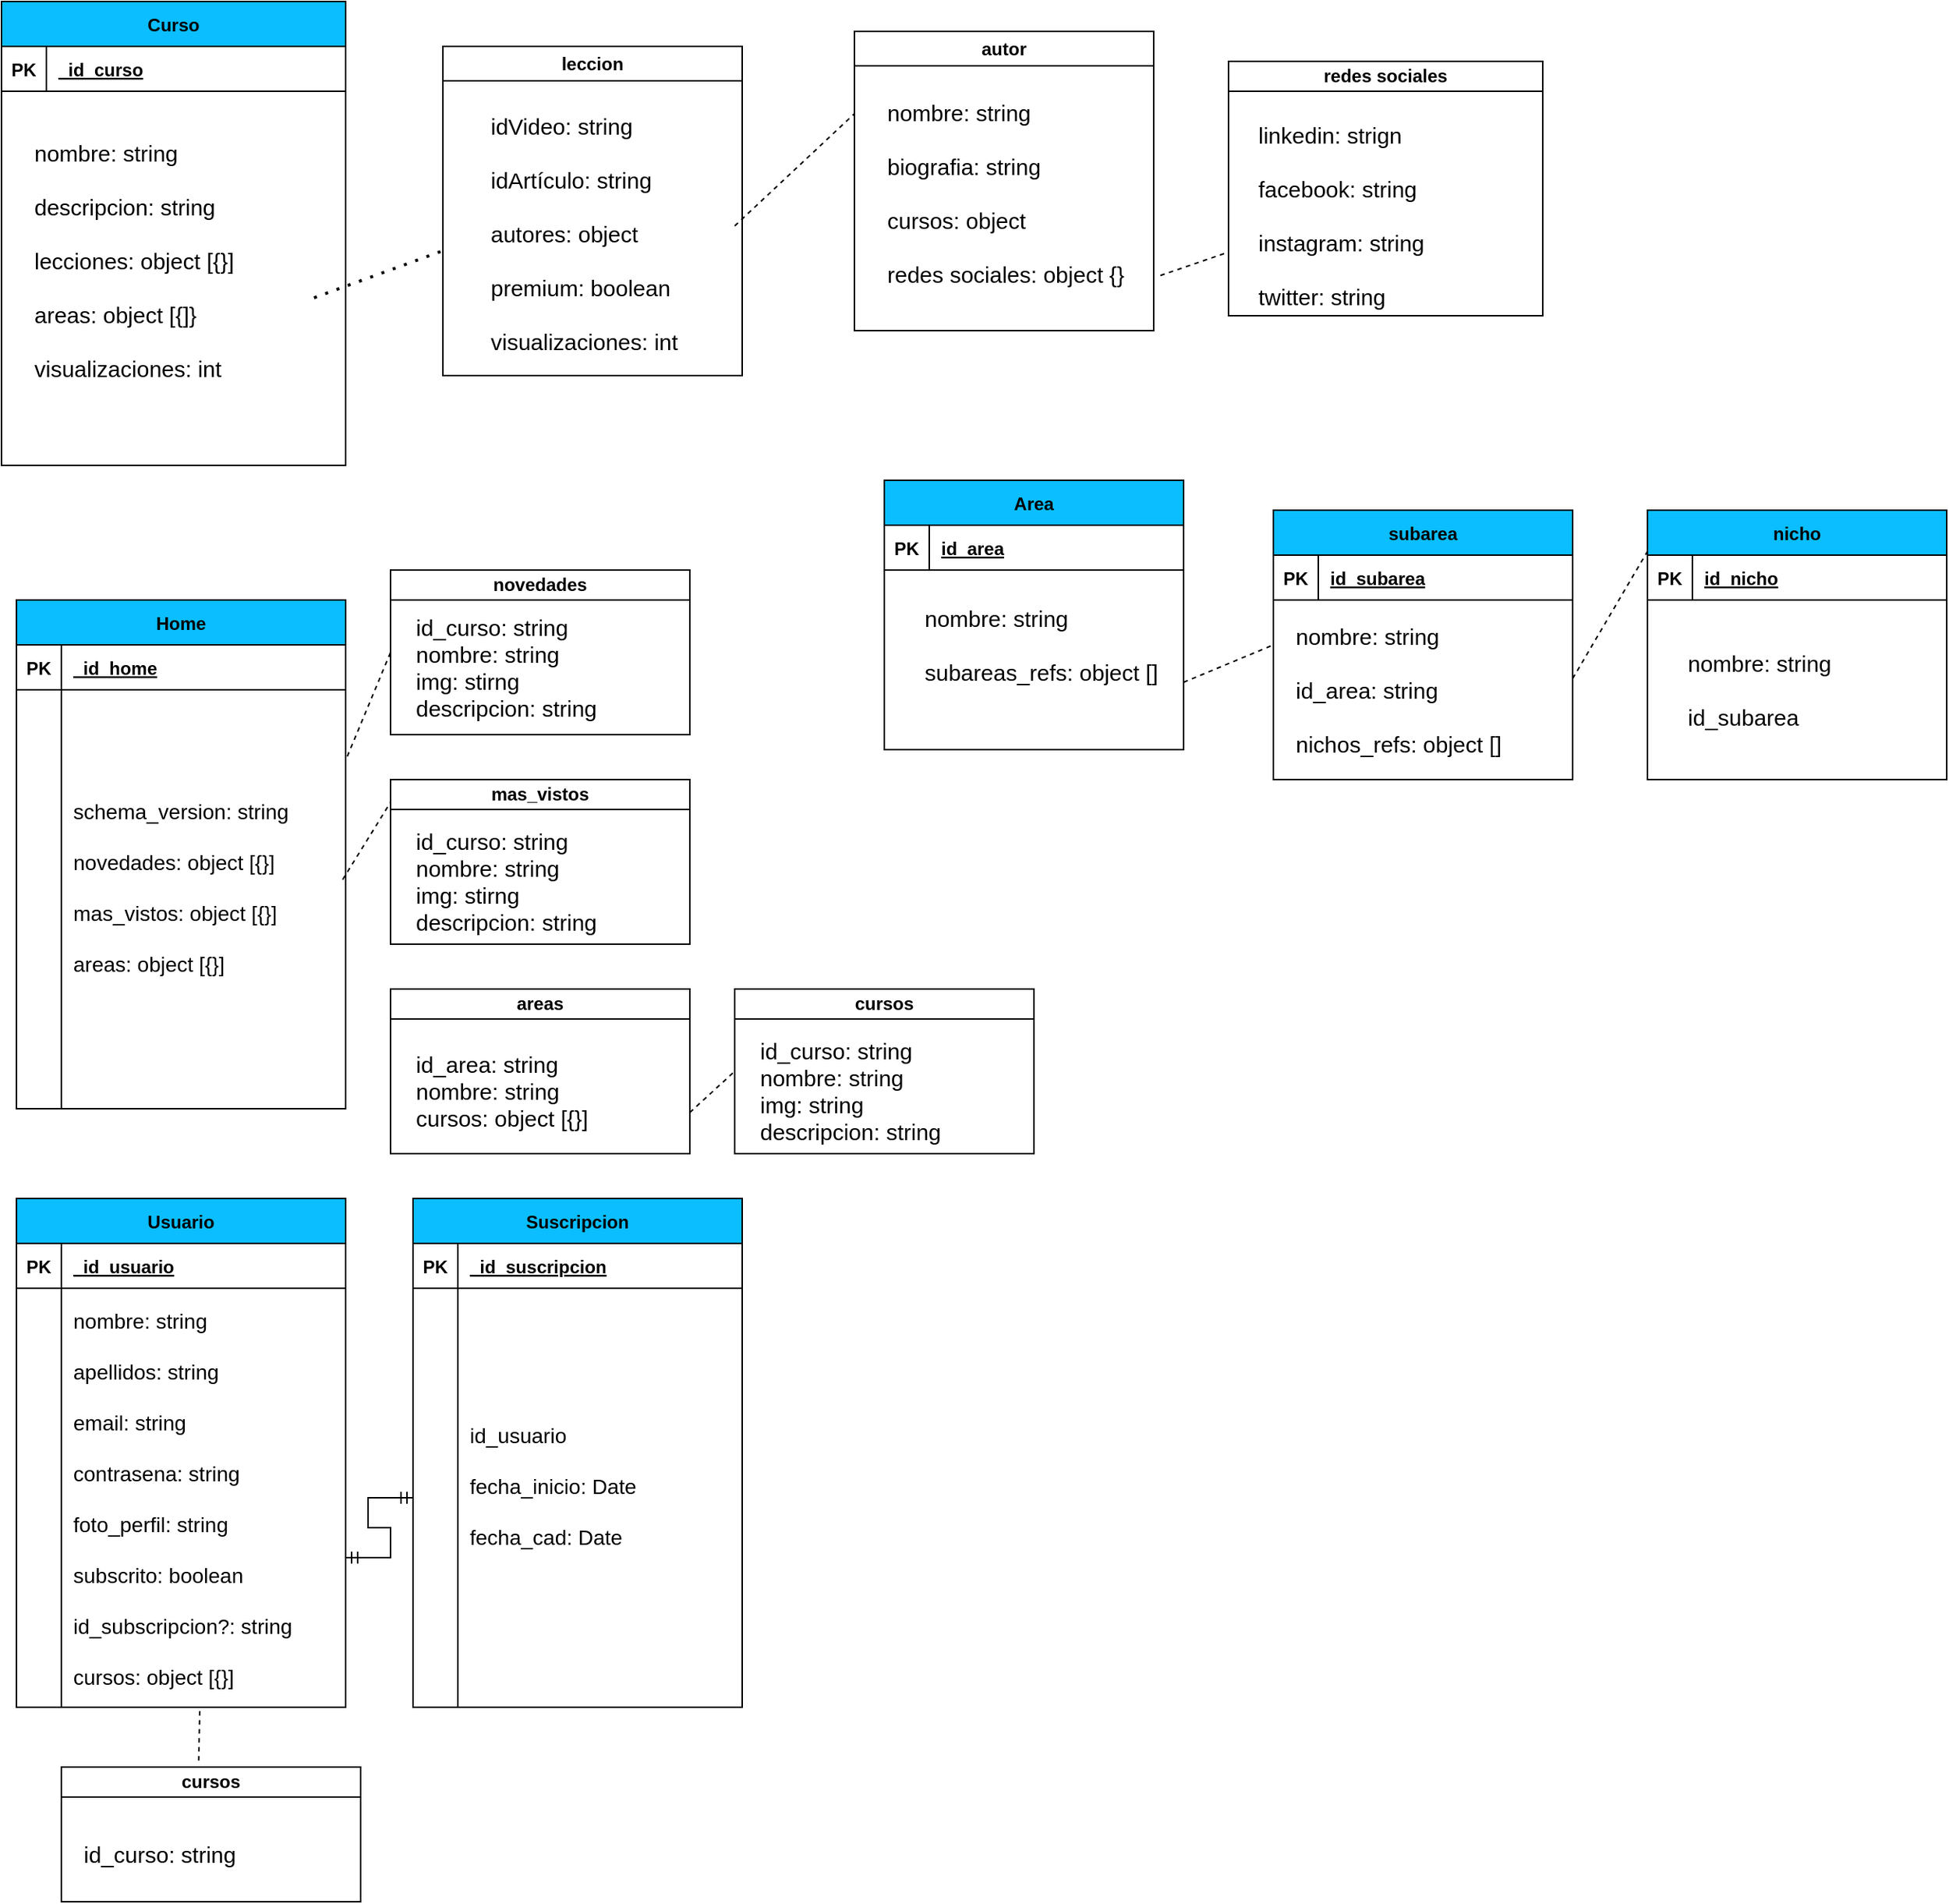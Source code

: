 <mxfile version="21.5.0" type="github">
  <diagram id="R2lEEEUBdFMjLlhIrx00" name="Page-1">
    <mxGraphModel dx="1235" dy="666" grid="1" gridSize="10" guides="1" tooltips="1" connect="1" arrows="1" fold="1" page="1" pageScale="1" pageWidth="850" pageHeight="1100" math="0" shadow="0" extFonts="Permanent Marker^https://fonts.googleapis.com/css?family=Permanent+Marker">
      <root>
        <mxCell id="0" />
        <mxCell id="1" parent="0" />
        <mxCell id="C-vyLk0tnHw3VtMMgP7b-23" value="Home" style="shape=table;startSize=30;container=1;collapsible=1;childLayout=tableLayout;fixedRows=1;rowLines=0;fontStyle=1;align=center;resizeLast=1;fillColor=#0ABEFF;" parent="1" vertex="1">
          <mxGeometry x="40" y="460" width="220" height="340" as="geometry" />
        </mxCell>
        <mxCell id="C-vyLk0tnHw3VtMMgP7b-24" value="" style="shape=partialRectangle;collapsible=0;dropTarget=0;pointerEvents=0;fillColor=none;points=[[0,0.5],[1,0.5]];portConstraint=eastwest;top=0;left=0;right=0;bottom=1;" parent="C-vyLk0tnHw3VtMMgP7b-23" vertex="1">
          <mxGeometry y="30" width="220" height="30" as="geometry" />
        </mxCell>
        <mxCell id="C-vyLk0tnHw3VtMMgP7b-25" value="PK" style="shape=partialRectangle;overflow=hidden;connectable=0;fillColor=none;top=0;left=0;bottom=0;right=0;fontStyle=1;" parent="C-vyLk0tnHw3VtMMgP7b-24" vertex="1">
          <mxGeometry width="30" height="30" as="geometry">
            <mxRectangle width="30" height="30" as="alternateBounds" />
          </mxGeometry>
        </mxCell>
        <mxCell id="C-vyLk0tnHw3VtMMgP7b-26" value="_id_home" style="shape=partialRectangle;overflow=hidden;connectable=0;fillColor=none;top=0;left=0;bottom=0;right=0;align=left;spacingLeft=6;fontStyle=5;" parent="C-vyLk0tnHw3VtMMgP7b-24" vertex="1">
          <mxGeometry x="30" width="190" height="30" as="geometry">
            <mxRectangle width="190" height="30" as="alternateBounds" />
          </mxGeometry>
        </mxCell>
        <mxCell id="C-vyLk0tnHw3VtMMgP7b-27" value="" style="shape=partialRectangle;collapsible=0;dropTarget=0;pointerEvents=0;fillColor=none;points=[[0,0.5],[1,0.5]];portConstraint=eastwest;top=0;left=0;right=0;bottom=0;" parent="C-vyLk0tnHw3VtMMgP7b-23" vertex="1">
          <mxGeometry y="60" width="220" height="280" as="geometry" />
        </mxCell>
        <mxCell id="C-vyLk0tnHw3VtMMgP7b-28" value="" style="shape=partialRectangle;overflow=hidden;connectable=0;fillColor=none;top=0;left=0;bottom=0;right=0;" parent="C-vyLk0tnHw3VtMMgP7b-27" vertex="1">
          <mxGeometry width="30" height="280" as="geometry">
            <mxRectangle width="30" height="280" as="alternateBounds" />
          </mxGeometry>
        </mxCell>
        <mxCell id="C-vyLk0tnHw3VtMMgP7b-29" value="schema_version: string&#xa;&#xa;novedades: object [{}]&#xa;&#xa;mas_vistos: object [{}]&#xa;&#xa;areas: object [{}]&#xa;" style="shape=partialRectangle;overflow=hidden;connectable=0;fillColor=none;top=0;left=0;bottom=0;right=0;align=left;spacingLeft=6;fontSize=14;" parent="C-vyLk0tnHw3VtMMgP7b-27" vertex="1">
          <mxGeometry x="30" width="190" height="280" as="geometry">
            <mxRectangle width="190" height="280" as="alternateBounds" />
          </mxGeometry>
        </mxCell>
        <mxCell id="8qSi8cnWLBB3AgYu86RJ-1" value="Curso" style="shape=table;startSize=30;container=1;collapsible=1;childLayout=tableLayout;fixedRows=1;rowLines=0;fontStyle=1;align=center;resizeLast=1;fillColor=#0ABEFF;" vertex="1" parent="1">
          <mxGeometry x="30" y="60" width="230" height="310" as="geometry" />
        </mxCell>
        <mxCell id="8qSi8cnWLBB3AgYu86RJ-2" value="" style="shape=partialRectangle;collapsible=0;dropTarget=0;pointerEvents=0;fillColor=none;points=[[0,0.5],[1,0.5]];portConstraint=eastwest;top=0;left=0;right=0;bottom=1;" vertex="1" parent="8qSi8cnWLBB3AgYu86RJ-1">
          <mxGeometry y="30" width="230" height="30" as="geometry" />
        </mxCell>
        <mxCell id="8qSi8cnWLBB3AgYu86RJ-3" value="PK" style="shape=partialRectangle;overflow=hidden;connectable=0;fillColor=none;top=0;left=0;bottom=0;right=0;fontStyle=1;" vertex="1" parent="8qSi8cnWLBB3AgYu86RJ-2">
          <mxGeometry width="30" height="30" as="geometry">
            <mxRectangle width="30" height="30" as="alternateBounds" />
          </mxGeometry>
        </mxCell>
        <mxCell id="8qSi8cnWLBB3AgYu86RJ-4" value="_id_curso" style="shape=partialRectangle;overflow=hidden;connectable=0;fillColor=none;top=0;left=0;bottom=0;right=0;align=left;spacingLeft=6;fontStyle=5;" vertex="1" parent="8qSi8cnWLBB3AgYu86RJ-2">
          <mxGeometry x="30" width="200" height="30" as="geometry">
            <mxRectangle width="200" height="30" as="alternateBounds" />
          </mxGeometry>
        </mxCell>
        <mxCell id="8qSi8cnWLBB3AgYu86RJ-27" value="&lt;font style=&quot;font-size: 15px;&quot;&gt;nombre: string&lt;br&gt;&lt;br&gt;descripcion: string&lt;br&gt;&lt;br&gt;lecciones: object [{}]&lt;br&gt;&lt;br&gt;areas: object [{]}&lt;br&gt;&lt;br&gt;visualizaciones: int&lt;br&gt;&lt;/font&gt;" style="text;html=1;strokeColor=none;fillColor=none;align=left;verticalAlign=middle;whiteSpace=wrap;rounded=0;" vertex="1" parent="1">
          <mxGeometry x="50" y="145" width="190" height="175" as="geometry" />
        </mxCell>
        <mxCell id="8qSi8cnWLBB3AgYu86RJ-28" value="" style="endArrow=none;dashed=1;html=1;dashPattern=1 3;strokeWidth=2;rounded=0;exitX=0.994;exitY=0.646;exitDx=0;exitDy=0;exitPerimeter=0;" edge="1" parent="1" source="8qSi8cnWLBB3AgYu86RJ-27">
          <mxGeometry width="50" height="50" relative="1" as="geometry">
            <mxPoint x="260" y="280" as="sourcePoint" />
            <mxPoint x="325" y="226.559" as="targetPoint" />
          </mxGeometry>
        </mxCell>
        <mxCell id="8qSi8cnWLBB3AgYu86RJ-31" value="" style="endArrow=none;dashed=1;html=1;rounded=0;" edge="1" parent="1">
          <mxGeometry width="50" height="50" relative="1" as="geometry">
            <mxPoint x="520" y="210" as="sourcePoint" />
            <mxPoint x="600" y="135" as="targetPoint" />
          </mxGeometry>
        </mxCell>
        <mxCell id="8qSi8cnWLBB3AgYu86RJ-53" value="" style="endArrow=none;dashed=1;html=1;rounded=0;exitX=1;exitY=0.75;exitDx=0;exitDy=0;" edge="1" parent="1" source="8qSi8cnWLBB3AgYu86RJ-36">
          <mxGeometry width="50" height="50" relative="1" as="geometry">
            <mxPoint x="830" y="460" as="sourcePoint" />
            <mxPoint x="880" y="490" as="targetPoint" />
          </mxGeometry>
        </mxCell>
        <mxCell id="8qSi8cnWLBB3AgYu86RJ-59" value="autor" style="swimlane;whiteSpace=wrap;html=1;" vertex="1" parent="1">
          <mxGeometry x="600" y="80" width="200" height="200" as="geometry" />
        </mxCell>
        <mxCell id="8qSi8cnWLBB3AgYu86RJ-37" value="nombre: string&lt;br&gt;&lt;br&gt;biografia: string&lt;br&gt;&lt;br&gt;cursos: object&lt;br&gt;&lt;br&gt;redes sociales: object {}" style="text;html=1;strokeColor=none;fillColor=none;align=left;verticalAlign=middle;whiteSpace=wrap;rounded=0;fontSize=15;" vertex="1" parent="8qSi8cnWLBB3AgYu86RJ-59">
          <mxGeometry x="20" y="40" width="180" height="135" as="geometry" />
        </mxCell>
        <mxCell id="8qSi8cnWLBB3AgYu86RJ-60" value="leccion" style="swimlane;whiteSpace=wrap;html=1;startSize=23;" vertex="1" parent="1">
          <mxGeometry x="325" y="90" width="200" height="220" as="geometry" />
        </mxCell>
        <mxCell id="8qSi8cnWLBB3AgYu86RJ-30" value="idVideo: string&lt;br&gt;&lt;br&gt;idArtículo: string&lt;br&gt;&lt;br&gt;autores: object&lt;br&gt;&lt;br&gt;premium: boolean&lt;br&gt;&lt;br&gt;visualizaciones: int" style="text;html=1;strokeColor=none;fillColor=none;align=left;verticalAlign=middle;whiteSpace=wrap;rounded=0;fontSize=15;" vertex="1" parent="8qSi8cnWLBB3AgYu86RJ-60">
          <mxGeometry x="30" y="30" width="170" height="190" as="geometry" />
        </mxCell>
        <mxCell id="8qSi8cnWLBB3AgYu86RJ-62" value="novedades" style="swimlane;whiteSpace=wrap;html=1;startSize=20;" vertex="1" parent="1">
          <mxGeometry x="290" y="440" width="200" height="110" as="geometry" />
        </mxCell>
        <mxCell id="8qSi8cnWLBB3AgYu86RJ-134" value="id_curso: string&lt;br&gt;nombre: string&lt;br&gt;img: stirng&lt;br&gt;&lt;div style=&quot;&quot;&gt;&lt;span style=&quot;background-color: initial;&quot;&gt;descripcion: string&lt;/span&gt;&lt;/div&gt;" style="text;html=1;strokeColor=none;fillColor=none;align=left;verticalAlign=middle;whiteSpace=wrap;rounded=0;fontSize=15;" vertex="1" parent="8qSi8cnWLBB3AgYu86RJ-62">
          <mxGeometry x="15" y="37.5" width="165" height="55" as="geometry" />
        </mxCell>
        <mxCell id="8qSi8cnWLBB3AgYu86RJ-65" value="mas_vistos" style="swimlane;whiteSpace=wrap;html=1;startSize=20;" vertex="1" parent="1">
          <mxGeometry x="290" y="580" width="200" height="110" as="geometry" />
        </mxCell>
        <mxCell id="8qSi8cnWLBB3AgYu86RJ-66" value="id_curso: string&lt;br&gt;nombre: string&lt;br&gt;img: stirng&lt;br&gt;&lt;div style=&quot;&quot;&gt;&lt;span style=&quot;background-color: initial;&quot;&gt;descripcion: string&lt;/span&gt;&lt;/div&gt;" style="text;html=1;strokeColor=none;fillColor=none;align=left;verticalAlign=middle;whiteSpace=wrap;rounded=0;fontSize=15;" vertex="1" parent="8qSi8cnWLBB3AgYu86RJ-65">
          <mxGeometry x="15" y="40" width="165" height="55" as="geometry" />
        </mxCell>
        <mxCell id="8qSi8cnWLBB3AgYu86RJ-67" value="" style="endArrow=none;dashed=1;html=1;rounded=0;entryX=0;entryY=0.5;entryDx=0;entryDy=0;exitX=1.005;exitY=0.159;exitDx=0;exitDy=0;exitPerimeter=0;" edge="1" parent="1" source="C-vyLk0tnHw3VtMMgP7b-27" target="8qSi8cnWLBB3AgYu86RJ-62">
          <mxGeometry width="50" height="50" relative="1" as="geometry">
            <mxPoint x="510" y="720" as="sourcePoint" />
            <mxPoint x="320" y="530" as="targetPoint" />
          </mxGeometry>
        </mxCell>
        <mxCell id="8qSi8cnWLBB3AgYu86RJ-68" value="" style="endArrow=none;dashed=1;html=1;rounded=0;entryX=0;entryY=0.138;entryDx=0;entryDy=0;entryPerimeter=0;exitX=0.991;exitY=0.453;exitDx=0;exitDy=0;exitPerimeter=0;" edge="1" parent="1" source="C-vyLk0tnHw3VtMMgP7b-27" target="8qSi8cnWLBB3AgYu86RJ-65">
          <mxGeometry width="50" height="50" relative="1" as="geometry">
            <mxPoint x="510" y="720" as="sourcePoint" />
            <mxPoint x="560" y="670" as="targetPoint" />
          </mxGeometry>
        </mxCell>
        <mxCell id="8qSi8cnWLBB3AgYu86RJ-69" value="" style="group" vertex="1" connectable="0" parent="1">
          <mxGeometry x="620" y="380" width="200" height="180" as="geometry" />
        </mxCell>
        <mxCell id="8qSi8cnWLBB3AgYu86RJ-32" value="Area" style="shape=table;startSize=30;container=1;collapsible=1;childLayout=tableLayout;fixedRows=1;rowLines=0;fontStyle=1;align=center;resizeLast=1;fillColor=#0ABEFF;" vertex="1" parent="8qSi8cnWLBB3AgYu86RJ-69">
          <mxGeometry width="200" height="180" as="geometry" />
        </mxCell>
        <mxCell id="8qSi8cnWLBB3AgYu86RJ-33" value="" style="shape=partialRectangle;collapsible=0;dropTarget=0;pointerEvents=0;fillColor=none;points=[[0,0.5],[1,0.5]];portConstraint=eastwest;top=0;left=0;right=0;bottom=1;" vertex="1" parent="8qSi8cnWLBB3AgYu86RJ-32">
          <mxGeometry y="30" width="200" height="30" as="geometry" />
        </mxCell>
        <mxCell id="8qSi8cnWLBB3AgYu86RJ-34" value="PK" style="shape=partialRectangle;overflow=hidden;connectable=0;fillColor=none;top=0;left=0;bottom=0;right=0;fontStyle=1;" vertex="1" parent="8qSi8cnWLBB3AgYu86RJ-33">
          <mxGeometry width="30" height="30" as="geometry">
            <mxRectangle width="30" height="30" as="alternateBounds" />
          </mxGeometry>
        </mxCell>
        <mxCell id="8qSi8cnWLBB3AgYu86RJ-35" value="id_area" style="shape=partialRectangle;overflow=hidden;connectable=0;fillColor=none;top=0;left=0;bottom=0;right=0;align=left;spacingLeft=6;fontStyle=5;" vertex="1" parent="8qSi8cnWLBB3AgYu86RJ-33">
          <mxGeometry x="30" width="170" height="30" as="geometry">
            <mxRectangle width="170" height="30" as="alternateBounds" />
          </mxGeometry>
        </mxCell>
        <mxCell id="8qSi8cnWLBB3AgYu86RJ-36" value="nombre: string&lt;br&gt;&lt;br&gt;subareas_refs: object []" style="text;html=1;strokeColor=none;fillColor=none;align=left;verticalAlign=middle;whiteSpace=wrap;rounded=0;fontSize=15;" vertex="1" parent="8qSi8cnWLBB3AgYu86RJ-69">
          <mxGeometry x="25" y="60" width="175" height="100" as="geometry" />
        </mxCell>
        <mxCell id="8qSi8cnWLBB3AgYu86RJ-70" value="areas" style="swimlane;whiteSpace=wrap;html=1;startSize=20;" vertex="1" parent="1">
          <mxGeometry x="290" y="720" width="200" height="110" as="geometry" />
        </mxCell>
        <mxCell id="8qSi8cnWLBB3AgYu86RJ-71" value="id_area: string&lt;br&gt;nombre: string&lt;br&gt;cursos: object [{}]" style="text;html=1;strokeColor=none;fillColor=none;align=left;verticalAlign=middle;whiteSpace=wrap;rounded=0;fontSize=15;" vertex="1" parent="8qSi8cnWLBB3AgYu86RJ-70">
          <mxGeometry x="15" y="40" width="165" height="55" as="geometry" />
        </mxCell>
        <mxCell id="8qSi8cnWLBB3AgYu86RJ-73" value="cursos" style="swimlane;whiteSpace=wrap;html=1;startSize=20;" vertex="1" parent="1">
          <mxGeometry x="520" y="720" width="200" height="110" as="geometry" />
        </mxCell>
        <mxCell id="8qSi8cnWLBB3AgYu86RJ-74" value="id_curso: string&lt;br style=&quot;border-color: var(--border-color);&quot;&gt;nombre: string&lt;br style=&quot;border-color: var(--border-color);&quot;&gt;img: string&lt;br style=&quot;border-color: var(--border-color);&quot;&gt;&lt;div style=&quot;border-color: var(--border-color);&quot;&gt;descripcion: string&lt;/div&gt;" style="text;html=1;strokeColor=none;fillColor=none;align=left;verticalAlign=middle;whiteSpace=wrap;rounded=0;fontSize=15;" vertex="1" parent="8qSi8cnWLBB3AgYu86RJ-73">
          <mxGeometry x="15" y="40" width="165" height="55" as="geometry" />
        </mxCell>
        <mxCell id="8qSi8cnWLBB3AgYu86RJ-75" value="" style="endArrow=none;dashed=1;html=1;rounded=0;exitX=1;exitY=0.75;exitDx=0;exitDy=0;entryX=0;entryY=0.5;entryDx=0;entryDy=0;" edge="1" parent="1" source="8qSi8cnWLBB3AgYu86RJ-70" target="8qSi8cnWLBB3AgYu86RJ-73">
          <mxGeometry width="50" height="50" relative="1" as="geometry">
            <mxPoint x="510" y="620" as="sourcePoint" />
            <mxPoint x="560" y="570" as="targetPoint" />
          </mxGeometry>
        </mxCell>
        <mxCell id="8qSi8cnWLBB3AgYu86RJ-101" value="" style="endArrow=none;dashed=1;html=1;rounded=0;entryX=0;entryY=0.5;entryDx=0;entryDy=0;" edge="1" parent="1">
          <mxGeometry width="50" height="50" relative="1" as="geometry">
            <mxPoint x="1080" y="512.5" as="sourcePoint" />
            <mxPoint x="1130" y="427.5" as="targetPoint" />
          </mxGeometry>
        </mxCell>
        <mxCell id="8qSi8cnWLBB3AgYu86RJ-119" value="Usuario" style="shape=table;startSize=30;container=1;collapsible=1;childLayout=tableLayout;fixedRows=1;rowLines=0;fontStyle=1;align=center;resizeLast=1;fillColor=#0ABEFF;" vertex="1" parent="1">
          <mxGeometry x="40" y="860" width="220" height="340" as="geometry" />
        </mxCell>
        <mxCell id="8qSi8cnWLBB3AgYu86RJ-120" value="" style="shape=partialRectangle;collapsible=0;dropTarget=0;pointerEvents=0;fillColor=none;points=[[0,0.5],[1,0.5]];portConstraint=eastwest;top=0;left=0;right=0;bottom=1;" vertex="1" parent="8qSi8cnWLBB3AgYu86RJ-119">
          <mxGeometry y="30" width="220" height="30" as="geometry" />
        </mxCell>
        <mxCell id="8qSi8cnWLBB3AgYu86RJ-121" value="PK" style="shape=partialRectangle;overflow=hidden;connectable=0;fillColor=none;top=0;left=0;bottom=0;right=0;fontStyle=1;" vertex="1" parent="8qSi8cnWLBB3AgYu86RJ-120">
          <mxGeometry width="30" height="30" as="geometry">
            <mxRectangle width="30" height="30" as="alternateBounds" />
          </mxGeometry>
        </mxCell>
        <mxCell id="8qSi8cnWLBB3AgYu86RJ-122" value="_id_usuario" style="shape=partialRectangle;overflow=hidden;connectable=0;fillColor=none;top=0;left=0;bottom=0;right=0;align=left;spacingLeft=6;fontStyle=5;" vertex="1" parent="8qSi8cnWLBB3AgYu86RJ-120">
          <mxGeometry x="30" width="190" height="30" as="geometry">
            <mxRectangle width="190" height="30" as="alternateBounds" />
          </mxGeometry>
        </mxCell>
        <mxCell id="8qSi8cnWLBB3AgYu86RJ-123" value="" style="shape=partialRectangle;collapsible=0;dropTarget=0;pointerEvents=0;fillColor=none;points=[[0,0.5],[1,0.5]];portConstraint=eastwest;top=0;left=0;right=0;bottom=0;" vertex="1" parent="8qSi8cnWLBB3AgYu86RJ-119">
          <mxGeometry y="60" width="220" height="280" as="geometry" />
        </mxCell>
        <mxCell id="8qSi8cnWLBB3AgYu86RJ-124" value="" style="shape=partialRectangle;overflow=hidden;connectable=0;fillColor=none;top=0;left=0;bottom=0;right=0;" vertex="1" parent="8qSi8cnWLBB3AgYu86RJ-123">
          <mxGeometry width="30" height="280" as="geometry">
            <mxRectangle width="30" height="280" as="alternateBounds" />
          </mxGeometry>
        </mxCell>
        <mxCell id="8qSi8cnWLBB3AgYu86RJ-125" value="nombre: string&#xa;&#xa;apellidos: string&#xa;&#xa;email: string&#xa;&#xa;contrasena: string&#xa;&#xa;foto_perfil: string&#xa;&#xa;subscrito: boolean&#xa;&#xa;id_subscripcion?: string&#xa;&#xa;cursos: object [{}]" style="shape=partialRectangle;overflow=hidden;connectable=0;fillColor=none;top=0;left=0;bottom=0;right=0;align=left;spacingLeft=6;fontSize=14;" vertex="1" parent="8qSi8cnWLBB3AgYu86RJ-123">
          <mxGeometry x="30" width="190" height="280" as="geometry">
            <mxRectangle width="190" height="280" as="alternateBounds" />
          </mxGeometry>
        </mxCell>
        <mxCell id="8qSi8cnWLBB3AgYu86RJ-126" value="Suscripcion" style="shape=table;startSize=30;container=1;collapsible=1;childLayout=tableLayout;fixedRows=1;rowLines=0;fontStyle=1;align=center;resizeLast=1;fillColor=#0ABEFF;" vertex="1" parent="1">
          <mxGeometry x="305" y="860" width="220" height="340" as="geometry" />
        </mxCell>
        <mxCell id="8qSi8cnWLBB3AgYu86RJ-127" value="" style="shape=partialRectangle;collapsible=0;dropTarget=0;pointerEvents=0;fillColor=none;points=[[0,0.5],[1,0.5]];portConstraint=eastwest;top=0;left=0;right=0;bottom=1;" vertex="1" parent="8qSi8cnWLBB3AgYu86RJ-126">
          <mxGeometry y="30" width="220" height="30" as="geometry" />
        </mxCell>
        <mxCell id="8qSi8cnWLBB3AgYu86RJ-128" value="PK" style="shape=partialRectangle;overflow=hidden;connectable=0;fillColor=none;top=0;left=0;bottom=0;right=0;fontStyle=1;" vertex="1" parent="8qSi8cnWLBB3AgYu86RJ-127">
          <mxGeometry width="30" height="30" as="geometry">
            <mxRectangle width="30" height="30" as="alternateBounds" />
          </mxGeometry>
        </mxCell>
        <mxCell id="8qSi8cnWLBB3AgYu86RJ-129" value="_id_suscripcion" style="shape=partialRectangle;overflow=hidden;connectable=0;fillColor=none;top=0;left=0;bottom=0;right=0;align=left;spacingLeft=6;fontStyle=5;" vertex="1" parent="8qSi8cnWLBB3AgYu86RJ-127">
          <mxGeometry x="30" width="190" height="30" as="geometry">
            <mxRectangle width="190" height="30" as="alternateBounds" />
          </mxGeometry>
        </mxCell>
        <mxCell id="8qSi8cnWLBB3AgYu86RJ-130" value="" style="shape=partialRectangle;collapsible=0;dropTarget=0;pointerEvents=0;fillColor=none;points=[[0,0.5],[1,0.5]];portConstraint=eastwest;top=0;left=0;right=0;bottom=0;" vertex="1" parent="8qSi8cnWLBB3AgYu86RJ-126">
          <mxGeometry y="60" width="220" height="280" as="geometry" />
        </mxCell>
        <mxCell id="8qSi8cnWLBB3AgYu86RJ-131" value="" style="shape=partialRectangle;overflow=hidden;connectable=0;fillColor=none;top=0;left=0;bottom=0;right=0;" vertex="1" parent="8qSi8cnWLBB3AgYu86RJ-130">
          <mxGeometry width="30" height="280" as="geometry">
            <mxRectangle width="30" height="280" as="alternateBounds" />
          </mxGeometry>
        </mxCell>
        <mxCell id="8qSi8cnWLBB3AgYu86RJ-132" value="id_usuario&#xa;&#xa;fecha_inicio: Date&#xa;&#xa;fecha_cad: Date&#xa;" style="shape=partialRectangle;overflow=hidden;connectable=0;fillColor=none;top=0;left=0;bottom=0;right=0;align=left;spacingLeft=6;fontSize=14;" vertex="1" parent="8qSi8cnWLBB3AgYu86RJ-130">
          <mxGeometry x="30" width="190" height="280" as="geometry">
            <mxRectangle width="190" height="280" as="alternateBounds" />
          </mxGeometry>
        </mxCell>
        <mxCell id="8qSi8cnWLBB3AgYu86RJ-133" value="" style="edgeStyle=entityRelationEdgeStyle;fontSize=12;html=1;endArrow=ERmandOne;startArrow=ERmandOne;rounded=0;" edge="1" parent="1" target="8qSi8cnWLBB3AgYu86RJ-130">
          <mxGeometry width="100" height="100" relative="1" as="geometry">
            <mxPoint x="260" y="1100" as="sourcePoint" />
            <mxPoint x="360" y="1000" as="targetPoint" />
          </mxGeometry>
        </mxCell>
        <mxCell id="8qSi8cnWLBB3AgYu86RJ-135" value="cursos" style="swimlane;whiteSpace=wrap;html=1;startSize=20;" vertex="1" parent="1">
          <mxGeometry x="70" y="1240" width="200" height="90" as="geometry" />
        </mxCell>
        <mxCell id="8qSi8cnWLBB3AgYu86RJ-136" value="id_curso: string" style="text;html=1;strokeColor=none;fillColor=none;align=left;verticalAlign=middle;whiteSpace=wrap;rounded=0;fontSize=15;" vertex="1" parent="8qSi8cnWLBB3AgYu86RJ-135">
          <mxGeometry x="12.5" y="30" width="165" height="55" as="geometry" />
        </mxCell>
        <mxCell id="8qSi8cnWLBB3AgYu86RJ-137" value="" style="endArrow=none;dashed=1;html=1;rounded=0;entryX=0.557;entryY=1.005;entryDx=0;entryDy=0;entryPerimeter=0;exitX=0.459;exitY=-0.049;exitDx=0;exitDy=0;exitPerimeter=0;" edge="1" parent="1" source="8qSi8cnWLBB3AgYu86RJ-135" target="8qSi8cnWLBB3AgYu86RJ-123">
          <mxGeometry width="50" height="50" relative="1" as="geometry">
            <mxPoint x="380" y="1360" as="sourcePoint" />
            <mxPoint x="430" y="1310" as="targetPoint" />
          </mxGeometry>
        </mxCell>
        <mxCell id="8qSi8cnWLBB3AgYu86RJ-140" value="redes sociales" style="swimlane;whiteSpace=wrap;html=1;startSize=20;" vertex="1" parent="1">
          <mxGeometry x="850" y="100" width="210" height="170" as="geometry" />
        </mxCell>
        <mxCell id="8qSi8cnWLBB3AgYu86RJ-141" value="linkedin: strign&lt;br&gt;&lt;br&gt;facebook: string&lt;br&gt;&lt;br&gt;instagram: string&lt;br&gt;&lt;br&gt;twitter: string" style="text;html=1;strokeColor=none;fillColor=none;align=left;verticalAlign=middle;whiteSpace=wrap;rounded=0;fontSize=15;" vertex="1" parent="8qSi8cnWLBB3AgYu86RJ-140">
          <mxGeometry x="17.5" y="52.5" width="175" height="100" as="geometry" />
        </mxCell>
        <mxCell id="8qSi8cnWLBB3AgYu86RJ-143" value="" style="endArrow=none;dashed=1;html=1;rounded=0;exitX=1.025;exitY=0.912;exitDx=0;exitDy=0;exitPerimeter=0;entryX=0;entryY=0.75;entryDx=0;entryDy=0;" edge="1" parent="1" source="8qSi8cnWLBB3AgYu86RJ-37" target="8qSi8cnWLBB3AgYu86RJ-140">
          <mxGeometry width="50" height="50" relative="1" as="geometry">
            <mxPoint x="770" y="340" as="sourcePoint" />
            <mxPoint x="850" y="250" as="targetPoint" />
          </mxGeometry>
        </mxCell>
        <mxCell id="8qSi8cnWLBB3AgYu86RJ-144" value="subarea" style="shape=table;startSize=30;container=1;collapsible=1;childLayout=tableLayout;fixedRows=1;rowLines=0;fontStyle=1;align=center;resizeLast=1;fillColor=#0ABEFF;" vertex="1" parent="1">
          <mxGeometry x="880" y="400" width="200" height="180" as="geometry" />
        </mxCell>
        <mxCell id="8qSi8cnWLBB3AgYu86RJ-145" value="" style="shape=partialRectangle;collapsible=0;dropTarget=0;pointerEvents=0;fillColor=none;points=[[0,0.5],[1,0.5]];portConstraint=eastwest;top=0;left=0;right=0;bottom=1;" vertex="1" parent="8qSi8cnWLBB3AgYu86RJ-144">
          <mxGeometry y="30" width="200" height="30" as="geometry" />
        </mxCell>
        <mxCell id="8qSi8cnWLBB3AgYu86RJ-146" value="PK" style="shape=partialRectangle;overflow=hidden;connectable=0;fillColor=none;top=0;left=0;bottom=0;right=0;fontStyle=1;" vertex="1" parent="8qSi8cnWLBB3AgYu86RJ-145">
          <mxGeometry width="30" height="30" as="geometry">
            <mxRectangle width="30" height="30" as="alternateBounds" />
          </mxGeometry>
        </mxCell>
        <mxCell id="8qSi8cnWLBB3AgYu86RJ-147" value="id_subarea" style="shape=partialRectangle;overflow=hidden;connectable=0;fillColor=none;top=0;left=0;bottom=0;right=0;align=left;spacingLeft=6;fontStyle=5;" vertex="1" parent="8qSi8cnWLBB3AgYu86RJ-145">
          <mxGeometry x="30" width="170" height="30" as="geometry">
            <mxRectangle width="170" height="30" as="alternateBounds" />
          </mxGeometry>
        </mxCell>
        <mxCell id="8qSi8cnWLBB3AgYu86RJ-118" value="nombre: string&lt;br&gt;&lt;br&gt;id_area: string&lt;br&gt;&lt;br&gt;nichos_refs: object []" style="text;html=1;strokeColor=none;fillColor=none;align=left;verticalAlign=middle;whiteSpace=wrap;rounded=0;fontSize=15;" vertex="1" parent="1">
          <mxGeometry x="892.5" y="470" width="175" height="100" as="geometry" />
        </mxCell>
        <mxCell id="8qSi8cnWLBB3AgYu86RJ-150" value="nicho" style="shape=table;startSize=30;container=1;collapsible=1;childLayout=tableLayout;fixedRows=1;rowLines=0;fontStyle=1;align=center;resizeLast=1;fillColor=#0ABEFF;" vertex="1" parent="1">
          <mxGeometry x="1130" y="400" width="200" height="180" as="geometry" />
        </mxCell>
        <mxCell id="8qSi8cnWLBB3AgYu86RJ-151" value="" style="shape=partialRectangle;collapsible=0;dropTarget=0;pointerEvents=0;fillColor=none;points=[[0,0.5],[1,0.5]];portConstraint=eastwest;top=0;left=0;right=0;bottom=1;" vertex="1" parent="8qSi8cnWLBB3AgYu86RJ-150">
          <mxGeometry y="30" width="200" height="30" as="geometry" />
        </mxCell>
        <mxCell id="8qSi8cnWLBB3AgYu86RJ-152" value="PK" style="shape=partialRectangle;overflow=hidden;connectable=0;fillColor=none;top=0;left=0;bottom=0;right=0;fontStyle=1;" vertex="1" parent="8qSi8cnWLBB3AgYu86RJ-151">
          <mxGeometry width="30" height="30" as="geometry">
            <mxRectangle width="30" height="30" as="alternateBounds" />
          </mxGeometry>
        </mxCell>
        <mxCell id="8qSi8cnWLBB3AgYu86RJ-153" value="id_nicho" style="shape=partialRectangle;overflow=hidden;connectable=0;fillColor=none;top=0;left=0;bottom=0;right=0;align=left;spacingLeft=6;fontStyle=5;" vertex="1" parent="8qSi8cnWLBB3AgYu86RJ-151">
          <mxGeometry x="30" width="170" height="30" as="geometry">
            <mxRectangle width="170" height="30" as="alternateBounds" />
          </mxGeometry>
        </mxCell>
        <mxCell id="8qSi8cnWLBB3AgYu86RJ-111" value="nombre: string&lt;br&gt;&lt;br&gt;id_subarea" style="text;html=1;strokeColor=none;fillColor=none;align=left;verticalAlign=middle;whiteSpace=wrap;rounded=0;fontSize=15;" vertex="1" parent="1">
          <mxGeometry x="1155" y="470" width="175" height="100" as="geometry" />
        </mxCell>
      </root>
    </mxGraphModel>
  </diagram>
</mxfile>
